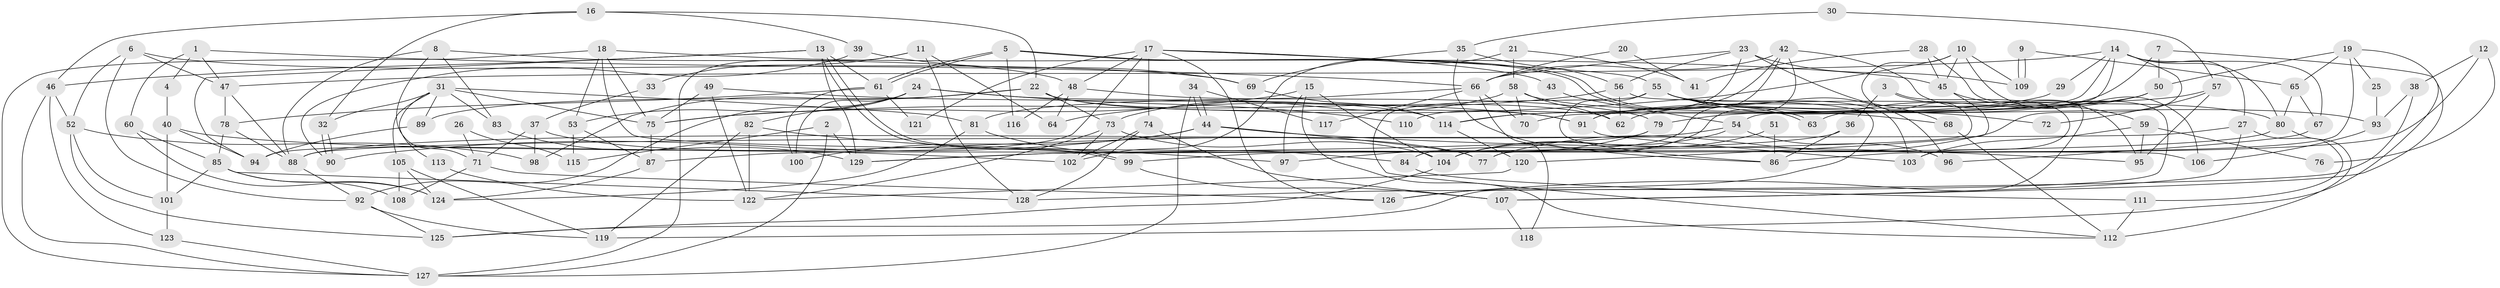 // coarse degree distribution, {6: 0.1111111111111111, 5: 0.13333333333333333, 2: 0.1111111111111111, 7: 0.12222222222222222, 4: 0.25555555555555554, 3: 0.17777777777777778, 9: 0.011111111111111112, 10: 0.022222222222222223, 8: 0.05555555555555555}
// Generated by graph-tools (version 1.1) at 2025/24/03/03/25 07:24:01]
// undirected, 129 vertices, 258 edges
graph export_dot {
graph [start="1"]
  node [color=gray90,style=filled];
  1;
  2;
  3;
  4;
  5;
  6;
  7;
  8;
  9;
  10;
  11;
  12;
  13;
  14;
  15;
  16;
  17;
  18;
  19;
  20;
  21;
  22;
  23;
  24;
  25;
  26;
  27;
  28;
  29;
  30;
  31;
  32;
  33;
  34;
  35;
  36;
  37;
  38;
  39;
  40;
  41;
  42;
  43;
  44;
  45;
  46;
  47;
  48;
  49;
  50;
  51;
  52;
  53;
  54;
  55;
  56;
  57;
  58;
  59;
  60;
  61;
  62;
  63;
  64;
  65;
  66;
  67;
  68;
  69;
  70;
  71;
  72;
  73;
  74;
  75;
  76;
  77;
  78;
  79;
  80;
  81;
  82;
  83;
  84;
  85;
  86;
  87;
  88;
  89;
  90;
  91;
  92;
  93;
  94;
  95;
  96;
  97;
  98;
  99;
  100;
  101;
  102;
  103;
  104;
  105;
  106;
  107;
  108;
  109;
  110;
  111;
  112;
  113;
  114;
  115;
  116;
  117;
  118;
  119;
  120;
  121;
  122;
  123;
  124;
  125;
  126;
  127;
  128;
  129;
  1 -- 47;
  1 -- 60;
  1 -- 4;
  1 -- 66;
  2 -- 127;
  2 -- 129;
  2 -- 115;
  3 -- 36;
  3 -- 126;
  3 -- 103;
  4 -- 40;
  5 -- 63;
  5 -- 63;
  5 -- 61;
  5 -- 61;
  5 -- 116;
  6 -- 92;
  6 -- 47;
  6 -- 52;
  6 -- 69;
  7 -- 50;
  7 -- 91;
  7 -- 119;
  8 -- 83;
  8 -- 71;
  8 -- 48;
  8 -- 88;
  9 -- 65;
  9 -- 109;
  9 -- 109;
  10 -- 129;
  10 -- 75;
  10 -- 45;
  10 -- 106;
  10 -- 109;
  11 -- 127;
  11 -- 128;
  11 -- 33;
  11 -- 64;
  12 -- 38;
  12 -- 86;
  12 -- 76;
  13 -- 99;
  13 -- 99;
  13 -- 61;
  13 -- 46;
  13 -- 94;
  13 -- 129;
  14 -- 77;
  14 -- 80;
  14 -- 27;
  14 -- 29;
  14 -- 47;
  14 -- 54;
  14 -- 67;
  14 -- 70;
  15 -- 104;
  15 -- 112;
  15 -- 75;
  15 -- 97;
  16 -- 32;
  16 -- 46;
  16 -- 22;
  16 -- 39;
  17 -- 126;
  17 -- 74;
  17 -- 43;
  17 -- 48;
  17 -- 55;
  17 -- 94;
  17 -- 121;
  18 -- 75;
  18 -- 45;
  18 -- 53;
  18 -- 106;
  18 -- 127;
  19 -- 107;
  19 -- 65;
  19 -- 25;
  19 -- 50;
  19 -- 77;
  20 -- 66;
  20 -- 41;
  21 -- 58;
  21 -- 102;
  21 -- 41;
  22 -- 73;
  22 -- 62;
  22 -- 89;
  22 -- 91;
  22 -- 98;
  23 -- 109;
  23 -- 66;
  23 -- 56;
  23 -- 68;
  23 -- 110;
  24 -- 100;
  24 -- 114;
  24 -- 53;
  24 -- 82;
  24 -- 92;
  24 -- 110;
  25 -- 93;
  26 -- 115;
  26 -- 71;
  27 -- 88;
  27 -- 107;
  27 -- 111;
  28 -- 45;
  28 -- 125;
  28 -- 41;
  29 -- 114;
  30 -- 57;
  30 -- 35;
  31 -- 89;
  31 -- 75;
  31 -- 32;
  31 -- 81;
  31 -- 83;
  31 -- 105;
  31 -- 113;
  32 -- 90;
  32 -- 90;
  33 -- 37;
  34 -- 127;
  34 -- 44;
  34 -- 44;
  34 -- 117;
  35 -- 69;
  35 -- 56;
  35 -- 86;
  36 -- 87;
  36 -- 86;
  37 -- 98;
  37 -- 77;
  37 -- 71;
  38 -- 93;
  38 -- 128;
  39 -- 90;
  39 -- 69;
  40 -- 94;
  40 -- 101;
  40 -- 102;
  42 -- 66;
  42 -- 84;
  42 -- 95;
  42 -- 104;
  42 -- 114;
  43 -- 54;
  44 -- 95;
  44 -- 77;
  44 -- 90;
  44 -- 100;
  45 -- 120;
  45 -- 59;
  46 -- 127;
  46 -- 52;
  46 -- 123;
  47 -- 88;
  47 -- 78;
  48 -- 64;
  48 -- 79;
  48 -- 116;
  49 -- 91;
  49 -- 75;
  49 -- 122;
  50 -- 79;
  50 -- 63;
  50 -- 91;
  51 -- 104;
  51 -- 86;
  52 -- 98;
  52 -- 101;
  52 -- 125;
  53 -- 87;
  53 -- 115;
  54 -- 88;
  54 -- 96;
  54 -- 104;
  55 -- 103;
  55 -- 72;
  55 -- 80;
  55 -- 86;
  55 -- 93;
  55 -- 96;
  55 -- 112;
  56 -- 64;
  56 -- 62;
  56 -- 126;
  57 -- 62;
  57 -- 95;
  57 -- 72;
  58 -- 73;
  58 -- 62;
  58 -- 68;
  58 -- 70;
  59 -- 103;
  59 -- 76;
  59 -- 95;
  60 -- 124;
  60 -- 85;
  61 -- 78;
  61 -- 100;
  61 -- 121;
  65 -- 80;
  65 -- 67;
  66 -- 70;
  66 -- 81;
  66 -- 117;
  66 -- 118;
  67 -- 96;
  68 -- 112;
  69 -- 114;
  71 -- 108;
  71 -- 126;
  73 -- 122;
  73 -- 104;
  73 -- 102;
  74 -- 102;
  74 -- 107;
  74 -- 128;
  75 -- 87;
  78 -- 88;
  78 -- 85;
  79 -- 97;
  79 -- 129;
  80 -- 112;
  80 -- 99;
  81 -- 84;
  81 -- 124;
  82 -- 119;
  82 -- 97;
  82 -- 122;
  83 -- 129;
  84 -- 111;
  85 -- 124;
  85 -- 101;
  85 -- 108;
  85 -- 128;
  87 -- 124;
  88 -- 92;
  89 -- 94;
  91 -- 103;
  92 -- 125;
  92 -- 119;
  93 -- 106;
  99 -- 107;
  101 -- 123;
  104 -- 125;
  105 -- 119;
  105 -- 108;
  105 -- 124;
  107 -- 118;
  111 -- 112;
  113 -- 122;
  114 -- 120;
  120 -- 122;
  123 -- 127;
}
